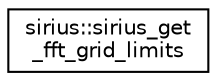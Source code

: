 digraph "Graphical Class Hierarchy"
{
 // INTERACTIVE_SVG=YES
  edge [fontname="Helvetica",fontsize="10",labelfontname="Helvetica",labelfontsize="10"];
  node [fontname="Helvetica",fontsize="10",shape=record];
  rankdir="LR";
  Node1 [label="sirius::sirius_get\l_fft_grid_limits",height=0.2,width=0.4,color="black", fillcolor="white", style="filled",URL="$interfacesirius_1_1sirius__get__fft__grid__limits.html"];
}
